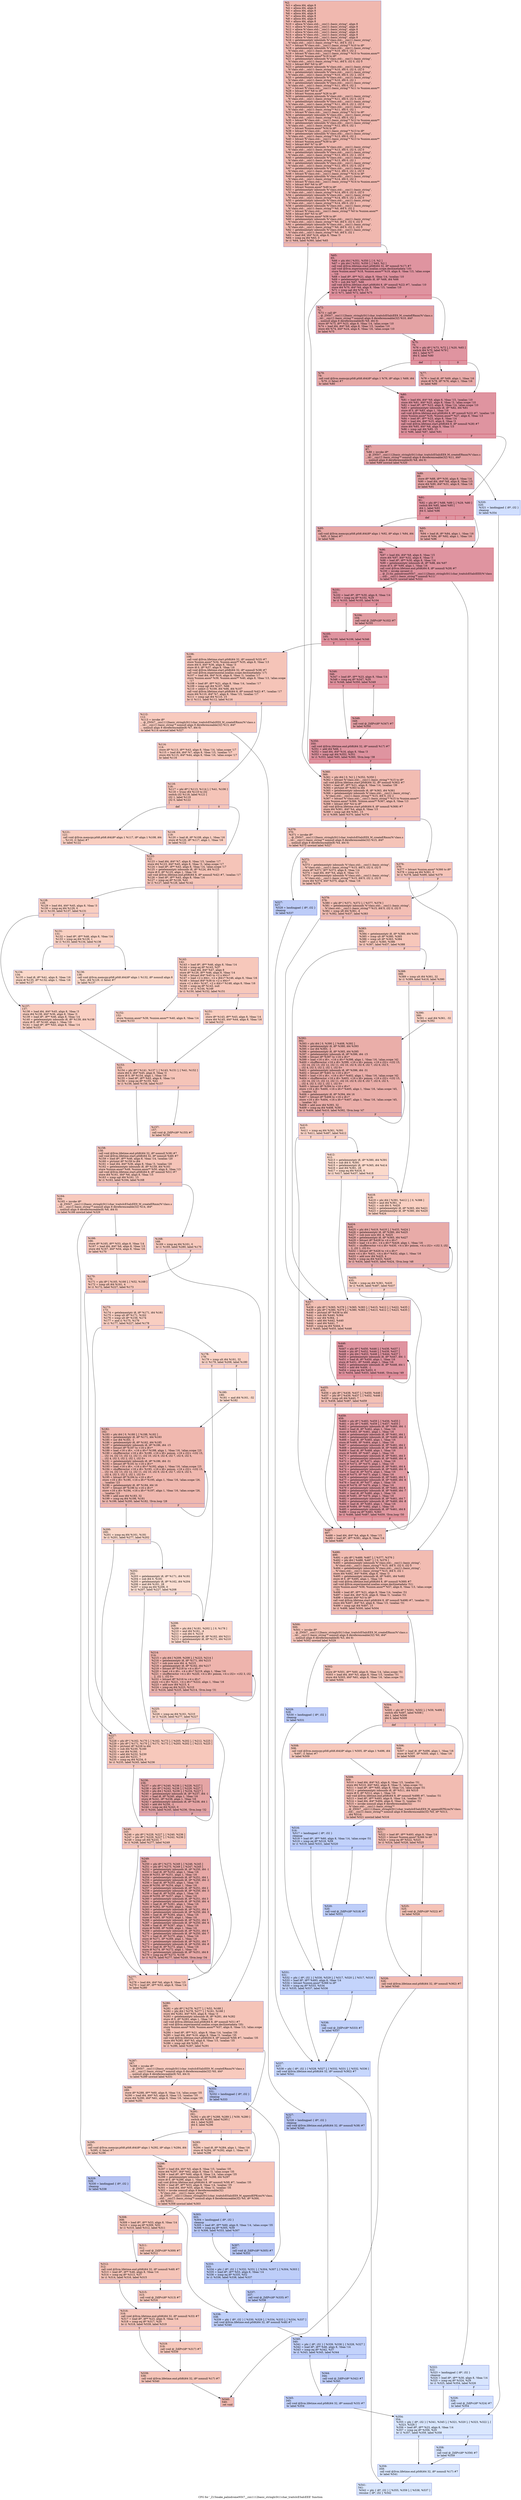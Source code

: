 digraph "CFG for '_Z15make_palindromeNSt7__cxx1112basic_stringIcSt11char_traitsIcESaIcEEE' function" {
	label="CFG for '_Z15make_palindromeNSt7__cxx1112basic_stringIcSt11char_traitsIcESaIcEEE' function";

	Node0x55ac9b93cc80 [shape=record,color="#3d50c3ff", style=filled, fillcolor="#dc5d4a70",label="{%2:\l  %3 = alloca i64, align 8\l  %4 = alloca i64, align 8\l  %5 = alloca i64, align 8\l  %6 = alloca i64, align 8\l  %7 = alloca i64, align 8\l  %8 = alloca i64, align 8\l  %9 = alloca i64, align 8\l  %10 = alloca %\"class.std::__cxx11::basic_string\", align 8\l  %11 = alloca %\"class.std::__cxx11::basic_string\", align 8\l  %12 = alloca %\"class.std::__cxx11::basic_string\", align 8\l  %13 = alloca %\"class.std::__cxx11::basic_string\", align 8\l  %14 = alloca %\"class.std::__cxx11::basic_string\", align 8\l  %15 = alloca %\"class.std::__cxx11::basic_string\", align 8\l  %16 = getelementptr inbounds %\"class.std::__cxx11::basic_string\",\l... %\"class.std::__cxx11::basic_string\"* %1, i64 0, i32 1\l  %17 = bitcast %\"class.std::__cxx11::basic_string\"* %10 to i8*\l  %18 = getelementptr inbounds %\"class.std::__cxx11::basic_string\",\l... %\"class.std::__cxx11::basic_string\"* %10, i64 0, i32 2\l  %19 = bitcast %\"class.std::__cxx11::basic_string\"* %10 to %union.anon**\l  %20 = bitcast %union.anon* %18 to i8*\l  %21 = getelementptr inbounds %\"class.std::__cxx11::basic_string\",\l... %\"class.std::__cxx11::basic_string\"* %1, i64 0, i32 0, i32 0\l  %22 = bitcast i64* %9 to i8*\l  %23 = getelementptr inbounds %\"class.std::__cxx11::basic_string\",\l... %\"class.std::__cxx11::basic_string\"* %10, i64 0, i32 0, i32 0\l  %24 = getelementptr inbounds %\"class.std::__cxx11::basic_string\",\l... %\"class.std::__cxx11::basic_string\"* %10, i64 0, i32 2, i32 0\l  %25 = getelementptr inbounds %\"class.std::__cxx11::basic_string\",\l... %\"class.std::__cxx11::basic_string\"* %10, i64 0, i32 1\l  %26 = getelementptr inbounds %\"class.std::__cxx11::basic_string\",\l... %\"class.std::__cxx11::basic_string\"* %11, i64 0, i32 2\l  %27 = bitcast %\"class.std::__cxx11::basic_string\"* %11 to %union.anon**\l  %28 = bitcast i64* %8 to i8*\l  %29 = bitcast %union.anon* %26 to i8*\l  %30 = getelementptr inbounds %\"class.std::__cxx11::basic_string\",\l... %\"class.std::__cxx11::basic_string\"* %11, i64 0, i32 0, i32 0\l  %31 = getelementptr inbounds %\"class.std::__cxx11::basic_string\",\l... %\"class.std::__cxx11::basic_string\"* %11, i64 0, i32 2, i32 0\l  %32 = getelementptr inbounds %\"class.std::__cxx11::basic_string\",\l... %\"class.std::__cxx11::basic_string\"* %11, i64 0, i32 1\l  %33 = bitcast %\"class.std::__cxx11::basic_string\"* %12 to i8*\l  %34 = getelementptr inbounds %\"class.std::__cxx11::basic_string\",\l... %\"class.std::__cxx11::basic_string\"* %12, i64 0, i32 2\l  %35 = bitcast %\"class.std::__cxx11::basic_string\"* %12 to %union.anon**\l  %36 = getelementptr inbounds %\"class.std::__cxx11::basic_string\",\l... %\"class.std::__cxx11::basic_string\"* %12, i64 0, i32 1\l  %37 = bitcast %union.anon* %34 to i8*\l  %38 = bitcast %\"class.std::__cxx11::basic_string\"* %13 to i8*\l  %39 = getelementptr inbounds %\"class.std::__cxx11::basic_string\",\l... %\"class.std::__cxx11::basic_string\"* %13, i64 0, i32 2\l  %40 = bitcast %\"class.std::__cxx11::basic_string\"* %13 to %union.anon**\l  %41 = bitcast %union.anon* %39 to i8*\l  %42 = bitcast i64* %7 to i8*\l  %43 = getelementptr inbounds %\"class.std::__cxx11::basic_string\",\l... %\"class.std::__cxx11::basic_string\"* %13, i64 0, i32 0, i32 0\l  %44 = getelementptr inbounds %\"class.std::__cxx11::basic_string\",\l... %\"class.std::__cxx11::basic_string\"* %13, i64 0, i32 2, i32 0\l  %45 = getelementptr inbounds %\"class.std::__cxx11::basic_string\",\l... %\"class.std::__cxx11::basic_string\"* %13, i64 0, i32 1\l  %46 = getelementptr inbounds %\"class.std::__cxx11::basic_string\",\l... %\"class.std::__cxx11::basic_string\"* %12, i64 0, i32 0, i32 0\l  %47 = getelementptr inbounds %\"class.std::__cxx11::basic_string\",\l... %\"class.std::__cxx11::basic_string\"* %12, i64 0, i32 2, i32 0\l  %48 = bitcast %\"class.std::__cxx11::basic_string\"* %14 to i8*\l  %49 = getelementptr inbounds %\"class.std::__cxx11::basic_string\",\l... %\"class.std::__cxx11::basic_string\"* %14, i64 0, i32 2\l  %50 = bitcast %\"class.std::__cxx11::basic_string\"* %14 to %union.anon**\l  %51 = bitcast i64* %6 to i8*\l  %52 = bitcast %union.anon* %49 to i8*\l  %53 = getelementptr inbounds %\"class.std::__cxx11::basic_string\",\l... %\"class.std::__cxx11::basic_string\"* %14, i64 0, i32 0, i32 0\l  %54 = getelementptr inbounds %\"class.std::__cxx11::basic_string\",\l... %\"class.std::__cxx11::basic_string\"* %14, i64 0, i32 2, i32 0\l  %55 = getelementptr inbounds %\"class.std::__cxx11::basic_string\",\l... %\"class.std::__cxx11::basic_string\"* %14, i64 0, i32 1\l  %56 = getelementptr inbounds %\"class.std::__cxx11::basic_string\",\l... %\"class.std::__cxx11::basic_string\"* %0, i64 0, i32 2\l  %57 = bitcast %\"class.std::__cxx11::basic_string\"* %0 to %union.anon**\l  %58 = bitcast i64* %5 to i8*\l  %59 = bitcast %union.anon* %56 to i8*\l  %60 = getelementptr inbounds %\"class.std::__cxx11::basic_string\",\l... %\"class.std::__cxx11::basic_string\"* %0, i64 0, i32 0, i32 0\l  %61 = getelementptr inbounds %\"class.std::__cxx11::basic_string\",\l... %\"class.std::__cxx11::basic_string\"* %0, i64 0, i32 2, i32 0\l  %62 = getelementptr inbounds %\"class.std::__cxx11::basic_string\",\l... %\"class.std::__cxx11::basic_string\"* %0, i64 0, i32 1\l  %63 = load i64, i64* %16, align 8, !tbaa !3\l  %64 = icmp eq i64 %63, 0\l  br i1 %64, label %360, label %65\l|{<s0>T|<s1>F}}"];
	Node0x55ac9b93cc80:s0 -> Node0x55ac9b93cf60;
	Node0x55ac9b93cc80:s1 -> Node0x55ac9b9416d0;
	Node0x55ac9b9416d0 [shape=record,color="#b70d28ff", style=filled, fillcolor="#b70d2870",label="{%65:\l65:                                               \l  %66 = phi i64 [ %351, %350 ], [ 0, %2 ]\l  %67 = phi i64 [ %352, %350 ], [ %63, %2 ]\l  call void @llvm.lifetime.start.p0i8(i64 32, i8* nonnull %17) #7\l  call void @llvm.experimental.noalias.scope.decl(metadata !10)\l  store %union.anon* %18, %union.anon** %19, align 8, !tbaa !13, !alias.scope\l... !10\l  %68 = load i8*, i8** %21, align 8, !tbaa !14, !noalias !10\l  %69 = getelementptr inbounds i8, i8* %68, i64 %66\l  %70 = sub i64 %67, %66\l  call void @llvm.lifetime.start.p0i8(i64 8, i8* nonnull %22) #7, !noalias !10\l  store i64 %70, i64* %9, align 8, !tbaa !15, !noalias !10\l  %71 = icmp ugt i64 %70, 15\l  br i1 %71, label %72, label %75\l|{<s0>T|<s1>F}}"];
	Node0x55ac9b9416d0:s0 -> Node0x55ac9b931da0;
	Node0x55ac9b9416d0:s1 -> Node0x55ac9b931e30;
	Node0x55ac9b931da0 [shape=record,color="#3d50c3ff", style=filled, fillcolor="#c32e3170",label="{%72:\l72:                                               \l  %73 = call i8*\l... @_ZNSt7__cxx1112basic_stringIcSt11char_traitsIcESaIcEE9_M_createERmm(%\"class.s\l...td::__cxx11::basic_string\"* nonnull align 8 dereferenceable(32) %10, i64*\l... nonnull align 8 dereferenceable(8) %9, i64 0)\l  store i8* %73, i8** %23, align 8, !tbaa !14, !alias.scope !10\l  %74 = load i64, i64* %9, align 8, !tbaa !15, !noalias !10\l  store i64 %74, i64* %24, align 8, !tbaa !16, !alias.scope !10\l  br label %75\l}"];
	Node0x55ac9b931da0 -> Node0x55ac9b931e30;
	Node0x55ac9b931e30 [shape=record,color="#b70d28ff", style=filled, fillcolor="#b70d2870",label="{%75:\l75:                                               \l  %76 = phi i8* [ %73, %72 ], [ %20, %65 ]\l  switch i64 %70, label %79 [\l    i64 1, label %77\l    i64 0, label %80\l  ]\l|{<s0>def|<s1>1|<s2>0}}"];
	Node0x55ac9b931e30:s0 -> Node0x55ac9b9323d0;
	Node0x55ac9b931e30:s1 -> Node0x55ac9b932420;
	Node0x55ac9b931e30:s2 -> Node0x55ac9b9324b0;
	Node0x55ac9b932420 [shape=record,color="#3d50c3ff", style=filled, fillcolor="#ca3b3770",label="{%77:\l77:                                               \l  %78 = load i8, i8* %69, align 1, !tbaa !16\l  store i8 %78, i8* %76, align 1, !tbaa !16\l  br label %80\l}"];
	Node0x55ac9b932420 -> Node0x55ac9b9324b0;
	Node0x55ac9b9323d0 [shape=record,color="#3d50c3ff", style=filled, fillcolor="#ca3b3770",label="{%79:\l79:                                               \l  call void @llvm.memcpy.p0i8.p0i8.i64(i8* align 1 %76, i8* align 1 %69, i64\l... %70, i1 false) #7\l  br label %80\l}"];
	Node0x55ac9b9323d0 -> Node0x55ac9b9324b0;
	Node0x55ac9b9324b0 [shape=record,color="#b70d28ff", style=filled, fillcolor="#b70d2870",label="{%80:\l80:                                               \l  %81 = load i64, i64* %9, align 8, !tbaa !15, !noalias !10\l  store i64 %81, i64* %25, align 8, !tbaa !3, !alias.scope !10\l  %82 = load i8*, i8** %23, align 8, !tbaa !14, !alias.scope !10\l  %83 = getelementptr inbounds i8, i8* %82, i64 %81\l  store i8 0, i8* %83, align 1, !tbaa !16\l  call void @llvm.lifetime.end.p0i8(i64 8, i8* nonnull %22) #7, !noalias !10\l  store %union.anon* %26, %union.anon** %27, align 8, !tbaa !13\l  %84 = load i8*, i8** %23, align 8, !tbaa !14\l  %85 = load i64, i64* %25, align 8, !tbaa !3\l  call void @llvm.lifetime.start.p0i8(i64 8, i8* nonnull %28) #7\l  store i64 %85, i64* %8, align 8, !tbaa !15\l  %86 = icmp ugt i64 %85, 15\l  br i1 %86, label %87, label %91\l|{<s0>T|<s1>F}}"];
	Node0x55ac9b9324b0:s0 -> Node0x55ac9b945410;
	Node0x55ac9b9324b0:s1 -> Node0x55ac9b9454a0;
	Node0x55ac9b945410 [shape=record,color="#3d50c3ff", style=filled, fillcolor="#c32e3170",label="{%87:\l87:                                               \l  %88 = invoke i8*\l... @_ZNSt7__cxx1112basic_stringIcSt11char_traitsIcESaIcEE9_M_createERmm(%\"class.s\l...td::__cxx11::basic_string\"* nonnull align 8 dereferenceable(32) %11, i64*\l... nonnull align 8 dereferenceable(8) %8, i64 0)\l          to label %89 unwind label %320\l}"];
	Node0x55ac9b945410 -> Node0x55ac9b945630;
	Node0x55ac9b945410 -> Node0x55ac9b945680;
	Node0x55ac9b945630 [shape=record,color="#3d50c3ff", style=filled, fillcolor="#c32e3170",label="{%89:\l89:                                               \l  store i8* %88, i8** %30, align 8, !tbaa !14\l  %90 = load i64, i64* %8, align 8, !tbaa !15\l  store i64 %90, i64* %31, align 8, !tbaa !16\l  br label %91\l}"];
	Node0x55ac9b945630 -> Node0x55ac9b9454a0;
	Node0x55ac9b9454a0 [shape=record,color="#b70d28ff", style=filled, fillcolor="#b70d2870",label="{%91:\l91:                                               \l  %92 = phi i8* [ %88, %89 ], [ %29, %80 ]\l  switch i64 %85, label %95 [\l    i64 1, label %93\l    i64 0, label %96\l  ]\l|{<s0>def|<s1>1|<s2>0}}"];
	Node0x55ac9b9454a0:s0 -> Node0x55ac9b945ae0;
	Node0x55ac9b9454a0:s1 -> Node0x55ac9b945b30;
	Node0x55ac9b9454a0:s2 -> Node0x55ac9b945b80;
	Node0x55ac9b945b30 [shape=record,color="#3d50c3ff", style=filled, fillcolor="#ca3b3770",label="{%93:\l93:                                               \l  %94 = load i8, i8* %84, align 1, !tbaa !16\l  store i8 %94, i8* %92, align 1, !tbaa !16\l  br label %96\l}"];
	Node0x55ac9b945b30 -> Node0x55ac9b945b80;
	Node0x55ac9b945ae0 [shape=record,color="#3d50c3ff", style=filled, fillcolor="#ca3b3770",label="{%95:\l95:                                               \l  call void @llvm.memcpy.p0i8.p0i8.i64(i8* align 1 %92, i8* align 1 %84, i64\l... %85, i1 false) #7\l  br label %96\l}"];
	Node0x55ac9b945ae0 -> Node0x55ac9b945b80;
	Node0x55ac9b945b80 [shape=record,color="#b70d28ff", style=filled, fillcolor="#b70d2870",label="{%96:\l96:                                               \l  %97 = load i64, i64* %8, align 8, !tbaa !15\l  store i64 %97, i64* %32, align 8, !tbaa !3\l  %98 = load i8*, i8** %30, align 8, !tbaa !14\l  %99 = getelementptr inbounds i8, i8* %98, i64 %97\l  store i8 0, i8* %99, align 1, !tbaa !16\l  call void @llvm.lifetime.end.p0i8(i64 8, i8* nonnull %28) #7\l  %100 = invoke zeroext i1\l... @_Z13is_palindromeNSt7__cxx1112basic_stringIcSt11char_traitsIcESaIcEEE(%\"class\l....std::__cxx11::basic_string\"* nonnull %11)\l          to label %101 unwind label %322\l}"];
	Node0x55ac9b945b80 -> Node0x55ac9b9468b0;
	Node0x55ac9b945b80 -> Node0x55ac9b946900;
	Node0x55ac9b9468b0 [shape=record,color="#b70d28ff", style=filled, fillcolor="#b70d2870",label="{%101:\l101:                                              \l  %102 = load i8*, i8** %30, align 8, !tbaa !14\l  %103 = icmp eq i8* %102, %29\l  br i1 %103, label %105, label %104\l|{<s0>T|<s1>F}}"];
	Node0x55ac9b9468b0:s0 -> Node0x55ac9b946860;
	Node0x55ac9b9468b0:s1 -> Node0x55ac9b946b80;
	Node0x55ac9b946b80 [shape=record,color="#b70d28ff", style=filled, fillcolor="#be242e70",label="{%104:\l104:                                              \l  call void @_ZdlPv(i8* %102) #7\l  br label %105\l}"];
	Node0x55ac9b946b80 -> Node0x55ac9b946860;
	Node0x55ac9b946860 [shape=record,color="#b70d28ff", style=filled, fillcolor="#b70d2870",label="{%105:\l105:                                              \l  br i1 %100, label %106, label %346\l|{<s0>T|<s1>F}}"];
	Node0x55ac9b946860:s0 -> Node0x55ac9b946de0;
	Node0x55ac9b946860:s1 -> Node0x55ac9b946e30;
	Node0x55ac9b946de0 [shape=record,color="#3d50c3ff", style=filled, fillcolor="#e97a5f70",label="{%106:\l106:                                              \l  call void @llvm.lifetime.start.p0i8(i64 32, i8* nonnull %33) #7\l  store %union.anon* %34, %union.anon** %35, align 8, !tbaa !13\l  store i64 0, i64* %36, align 8, !tbaa !3\l  store i8 0, i8* %37, align 8, !tbaa !16\l  call void @llvm.lifetime.start.p0i8(i64 32, i8* nonnull %38) #7\l  call void @llvm.experimental.noalias.scope.decl(metadata !17)\l  %107 = load i64, i64* %16, align 8, !tbaa !3, !noalias !17\l  store %union.anon* %39, %union.anon** %40, align 8, !tbaa !13, !alias.scope\l... !17\l  %108 = load i8*, i8** %21, align 8, !tbaa !14, !noalias !17\l  %109 = icmp ugt i64 %107, %66\l  %110 = select i1 %109, i64 %66, i64 %107\l  call void @llvm.lifetime.start.p0i8(i64 8, i8* nonnull %42) #7, !noalias !17\l  store i64 %110, i64* %7, align 8, !tbaa !15, !noalias !17\l  %111 = icmp ugt i64 %110, 15\l  br i1 %111, label %112, label %116\l|{<s0>T|<s1>F}}"];
	Node0x55ac9b946de0:s0 -> Node0x55ac9b948170;
	Node0x55ac9b946de0:s1 -> Node0x55ac9b948200;
	Node0x55ac9b948170 [shape=record,color="#3d50c3ff", style=filled, fillcolor="#ef886b70",label="{%112:\l112:                                              \l  %113 = invoke i8*\l... @_ZNSt7__cxx1112basic_stringIcSt11char_traitsIcESaIcEE9_M_createERmm(%\"class.s\l...td::__cxx11::basic_string\"* nonnull align 8 dereferenceable(32) %13, i64*\l... nonnull align 8 dereferenceable(8) %7, i64 0)\l          to label %114 unwind label %327\l}"];
	Node0x55ac9b948170 -> Node0x55ac9b948390;
	Node0x55ac9b948170 -> Node0x55ac9b9483e0;
	Node0x55ac9b948390 [shape=record,color="#3d50c3ff", style=filled, fillcolor="#ef886b70",label="{%114:\l114:                                              \l  store i8* %113, i8** %43, align 8, !tbaa !14, !alias.scope !17\l  %115 = load i64, i64* %7, align 8, !tbaa !15, !noalias !17\l  store i64 %115, i64* %44, align 8, !tbaa !16, !alias.scope !17\l  br label %116\l}"];
	Node0x55ac9b948390 -> Node0x55ac9b948200;
	Node0x55ac9b948200 [shape=record,color="#3d50c3ff", style=filled, fillcolor="#e97a5f70",label="{%116:\l116:                                              \l  %117 = phi i8* [ %113, %114 ], [ %41, %106 ]\l  %118 = trunc i64 %110 to i32\l  switch i32 %118, label %121 [\l    i32 1, label %119\l    i32 0, label %122\l  ]\l|{<s0>def|<s1>1|<s2>0}}"];
	Node0x55ac9b948200:s0 -> Node0x55ac9b948930;
	Node0x55ac9b948200:s1 -> Node0x55ac9b948980;
	Node0x55ac9b948200:s2 -> Node0x55ac9b948a10;
	Node0x55ac9b948980 [shape=record,color="#3d50c3ff", style=filled, fillcolor="#f2907270",label="{%119:\l119:                                              \l  %120 = load i8, i8* %108, align 1, !tbaa !16\l  store i8 %120, i8* %117, align 1, !tbaa !16\l  br label %122\l}"];
	Node0x55ac9b948980 -> Node0x55ac9b948a10;
	Node0x55ac9b948930 [shape=record,color="#3d50c3ff", style=filled, fillcolor="#f2907270",label="{%121:\l121:                                              \l  call void @llvm.memcpy.p0i8.p0i8.i64(i8* align 1 %117, i8* align 1 %108, i64\l... %110, i1 false) #7\l  br label %122\l}"];
	Node0x55ac9b948930 -> Node0x55ac9b948a10;
	Node0x55ac9b948a10 [shape=record,color="#3d50c3ff", style=filled, fillcolor="#e97a5f70",label="{%122:\l122:                                              \l  %123 = load i64, i64* %7, align 8, !tbaa !15, !noalias !17\l  store i64 %123, i64* %45, align 8, !tbaa !3, !alias.scope !17\l  %124 = load i8*, i8** %43, align 8, !tbaa !14, !alias.scope !17\l  %125 = getelementptr inbounds i8, i8* %124, i64 %123\l  store i8 0, i8* %125, align 1, !tbaa !16\l  call void @llvm.lifetime.end.p0i8(i64 8, i8* nonnull %42) #7, !noalias !17\l  %126 = load i8*, i8** %43, align 8, !tbaa !14\l  %127 = icmp eq i8* %126, %41\l  br i1 %127, label %128, label %142\l|{<s0>T|<s1>F}}"];
	Node0x55ac9b948a10:s0 -> Node0x55ac9b9493e0;
	Node0x55ac9b948a10:s1 -> Node0x55ac9b949470;
	Node0x55ac9b9493e0 [shape=record,color="#3d50c3ff", style=filled, fillcolor="#f2907270",label="{%128:\l128:                                              \l  %129 = load i64, i64* %45, align 8, !tbaa !3\l  %130 = icmp eq i64 %129, 0\l  br i1 %130, label %137, label %131\l|{<s0>T|<s1>F}}"];
	Node0x55ac9b9493e0:s0 -> Node0x55ac9b949ec0;
	Node0x55ac9b9493e0:s1 -> Node0x55ac9b949f10;
	Node0x55ac9b949f10 [shape=record,color="#3d50c3ff", style=filled, fillcolor="#f4987a70",label="{%131:\l131:                                              \l  %132 = load i8*, i8** %46, align 8, !tbaa !14\l  %133 = icmp eq i64 %129, 1\l  br i1 %133, label %134, label %136\l|{<s0>T|<s1>F}}"];
	Node0x55ac9b949f10:s0 -> Node0x55ac9b94a150;
	Node0x55ac9b949f10:s1 -> Node0x55ac9b94a1a0;
	Node0x55ac9b94a150 [shape=record,color="#3d50c3ff", style=filled, fillcolor="#f7a88970",label="{%134:\l134:                                              \l  %135 = load i8, i8* %41, align 8, !tbaa !16\l  store i8 %135, i8* %132, align 1, !tbaa !16\l  br label %137\l}"];
	Node0x55ac9b94a150 -> Node0x55ac9b949ec0;
	Node0x55ac9b94a1a0 [shape=record,color="#3d50c3ff", style=filled, fillcolor="#f7a88970",label="{%136:\l136:                                              \l  call void @llvm.memcpy.p0i8.p0i8.i64(i8* align 1 %132, i8* nonnull align 8\l... %41, i64 %129, i1 false) #7\l  br label %137\l}"];
	Node0x55ac9b94a1a0 -> Node0x55ac9b949ec0;
	Node0x55ac9b949ec0 [shape=record,color="#3d50c3ff", style=filled, fillcolor="#f2907270",label="{%137:\l137:                                              \l  %138 = load i64, i64* %45, align 8, !tbaa !3\l  store i64 %138, i64* %36, align 8, !tbaa !3\l  %139 = load i8*, i8** %46, align 8, !tbaa !14\l  %140 = getelementptr inbounds i8, i8* %139, i64 %138\l  store i8 0, i8* %140, align 1, !tbaa !16\l  %141 = load i8*, i8** %43, align 8, !tbaa !14\l  br label %153\l}"];
	Node0x55ac9b949ec0 -> Node0x55ac9b943930;
	Node0x55ac9b949470 [shape=record,color="#3d50c3ff", style=filled, fillcolor="#ed836670",label="{%142:\l142:                                              \l  %143 = load i8*, i8** %46, align 8, !tbaa !14\l  %144 = icmp eq i8* %143, %37\l  %145 = load i64, i64* %47, align 8\l  store i8* %126, i8** %46, align 8, !tbaa !14\l  %146 = bitcast i64* %45 to \<2 x i64\>*\l  %147 = load \<2 x i64\>, \<2 x i64\>* %146, align 8, !tbaa !16\l  %148 = bitcast i64* %36 to \<2 x i64\>*\l  store \<2 x i64\> %147, \<2 x i64\>* %148, align 8, !tbaa !16\l  %149 = icmp eq i8* %143, null\l  %150 = or i1 %144, %149\l  br i1 %150, label %152, label %151\l|{<s0>T|<s1>F}}"];
	Node0x55ac9b949470:s0 -> Node0x55ac9b943ef0;
	Node0x55ac9b949470:s1 -> Node0x55ac9b943f40;
	Node0x55ac9b943f40 [shape=record,color="#3d50c3ff", style=filled, fillcolor="#f3947570",label="{%151:\l151:                                              \l  store i8* %143, i8** %43, align 8, !tbaa !14\l  store i64 %145, i64* %44, align 8, !tbaa !16\l  br label %153\l}"];
	Node0x55ac9b943f40 -> Node0x55ac9b943930;
	Node0x55ac9b943ef0 [shape=record,color="#3d50c3ff", style=filled, fillcolor="#f3947570",label="{%152:\l152:                                              \l  store %union.anon* %39, %union.anon** %40, align 8, !tbaa !14\l  br label %153\l}"];
	Node0x55ac9b943ef0 -> Node0x55ac9b943930;
	Node0x55ac9b943930 [shape=record,color="#3d50c3ff", style=filled, fillcolor="#e97a5f70",label="{%153:\l153:                                              \l  %154 = phi i8* [ %141, %137 ], [ %143, %151 ], [ %41, %152 ]\l  store i64 0, i64* %45, align 8, !tbaa !3\l  store i8 0, i8* %154, align 1, !tbaa !16\l  %155 = load i8*, i8** %43, align 8, !tbaa !14\l  %156 = icmp eq i8* %155, %41\l  br i1 %156, label %158, label %157\l|{<s0>T|<s1>F}}"];
	Node0x55ac9b943930:s0 -> Node0x55ac9b9445c0;
	Node0x55ac9b943930:s1 -> Node0x55ac9b944610;
	Node0x55ac9b944610 [shape=record,color="#3d50c3ff", style=filled, fillcolor="#ed836670",label="{%157:\l157:                                              \l  call void @_ZdlPv(i8* %155) #7\l  br label %158\l}"];
	Node0x55ac9b944610 -> Node0x55ac9b9445c0;
	Node0x55ac9b9445c0 [shape=record,color="#3d50c3ff", style=filled, fillcolor="#e97a5f70",label="{%158:\l158:                                              \l  call void @llvm.lifetime.end.p0i8(i64 32, i8* nonnull %38) #7\l  call void @llvm.lifetime.start.p0i8(i64 32, i8* nonnull %48) #7\l  %159 = load i8*, i8** %46, align 8, !tbaa !14, !noalias !20\l  %160 = ptrtoint i8* %159 to i64\l  %161 = load i64, i64* %36, align 8, !tbaa !3, !noalias !20\l  %162 = getelementptr inbounds i8, i8* %159, i64 %161\l  store %union.anon* %49, %union.anon** %50, align 8, !tbaa !13\l  call void @llvm.lifetime.start.p0i8(i64 8, i8* nonnull %51) #7\l  store i64 %161, i64* %6, align 8, !tbaa !15\l  %163 = icmp ugt i64 %161, 15\l  br i1 %163, label %164, label %168\l|{<s0>T|<s1>F}}"];
	Node0x55ac9b9445c0:s0 -> Node0x55ac9b94db00;
	Node0x55ac9b9445c0:s1 -> Node0x55ac9b94db90;
	Node0x55ac9b94db00 [shape=record,color="#3d50c3ff", style=filled, fillcolor="#ef886b70",label="{%164:\l164:                                              \l  %165 = invoke i8*\l... @_ZNSt7__cxx1112basic_stringIcSt11char_traitsIcESaIcEE9_M_createERmm(%\"class.s\l...td::__cxx11::basic_string\"* nonnull align 8 dereferenceable(32) %14, i64*\l... nonnull align 8 dereferenceable(8) %6, i64 0)\l          to label %166 unwind label %329\l}"];
	Node0x55ac9b94db00 -> Node0x55ac9b94dd20;
	Node0x55ac9b94db00 -> Node0x55ac9b94dd70;
	Node0x55ac9b94dd20 [shape=record,color="#3d50c3ff", style=filled, fillcolor="#ef886b70",label="{%166:\l166:                                              \l  store i8* %165, i8** %53, align 8, !tbaa !14\l  %167 = load i64, i64* %6, align 8, !tbaa !15\l  store i64 %167, i64* %54, align 8, !tbaa !16\l  br label %170\l}"];
	Node0x55ac9b94dd20 -> Node0x55ac9b94dcd0;
	Node0x55ac9b94db90 [shape=record,color="#3d50c3ff", style=filled, fillcolor="#ef886b70",label="{%168:\l168:                                              \l  %169 = icmp eq i64 %161, 0\l  br i1 %169, label %280, label %170\l|{<s0>T|<s1>F}}"];
	Node0x55ac9b94db90:s0 -> Node0x55ac9b9366a0;
	Node0x55ac9b94db90:s1 -> Node0x55ac9b94dcd0;
	Node0x55ac9b94dcd0 [shape=record,color="#3d50c3ff", style=filled, fillcolor="#ec7f6370",label="{%170:\l170:                                              \l  %171 = phi i8* [ %165, %166 ], [ %52, %168 ]\l  %172 = icmp ult i64 %161, 4\l  br i1 %172, label %227, label %173\l|{<s0>T|<s1>F}}"];
	Node0x55ac9b94dcd0:s0 -> Node0x55ac9b9368e0;
	Node0x55ac9b94dcd0:s1 -> Node0x55ac9b936930;
	Node0x55ac9b936930 [shape=record,color="#3d50c3ff", style=filled, fillcolor="#f2907270",label="{%173:\l173:                                              \l  %174 = getelementptr i8, i8* %171, i64 %161\l  %175 = icmp ult i8* %171, %162\l  %176 = icmp ult i8* %159, %174\l  %177 = and i1 %175, %176\l  br i1 %177, label %227, label %178\l|{<s0>T|<s1>F}}"];
	Node0x55ac9b936930:s0 -> Node0x55ac9b9368e0;
	Node0x55ac9b936930:s1 -> Node0x55ac9b94ee30;
	Node0x55ac9b94ee30 [shape=record,color="#3d50c3ff", style=filled, fillcolor="#f59c7d70",label="{%178:\l178:                                              \l  %179 = icmp ult i64 %161, 32\l  br i1 %179, label %208, label %180\l|{<s0>T|<s1>F}}"];
	Node0x55ac9b94ee30:s0 -> Node0x55ac9b94efc0;
	Node0x55ac9b94ee30:s1 -> Node0x55ac9b94f010;
	Node0x55ac9b94f010 [shape=record,color="#3d50c3ff", style=filled, fillcolor="#f7a88970",label="{%180:\l180:                                              \l  %181 = and i64 %161, -32\l  br label %182\l}"];
	Node0x55ac9b94f010 -> Node0x55ac9b94f1e0;
	Node0x55ac9b94f1e0 [shape=record,color="#3d50c3ff", style=filled, fillcolor="#dc5d4a70",label="{%182:\l182:                                              \l  %183 = phi i64 [ 0, %180 ], [ %198, %182 ]\l  %184 = getelementptr i8, i8* %171, i64 %183\l  %185 = xor i64 %183, -1\l  %186 = getelementptr i8, i8* %162, i64 %185\l  %187 = getelementptr inbounds i8, i8* %186, i64 -15\l  %188 = bitcast i8* %187 to \<16 x i8\>*\l  %189 = load \<16 x i8\>, \<16 x i8\>* %188, align 1, !tbaa !16, !alias.scope !23\l  %190 = shufflevector \<16 x i8\> %189, \<16 x i8\> poison, \<16 x i32\> \<i32 15,\l... i32 14, i32 13, i32 12, i32 11, i32 10, i32 9, i32 8, i32 7, i32 6, i32 5,\l... i32 4, i32 3, i32 2, i32 1, i32 0\>\l  %191 = getelementptr inbounds i8, i8* %186, i64 -31\l  %192 = bitcast i8* %191 to \<16 x i8\>*\l  %193 = load \<16 x i8\>, \<16 x i8\>* %192, align 1, !tbaa !16, !alias.scope !23\l  %194 = shufflevector \<16 x i8\> %193, \<16 x i8\> poison, \<16 x i32\> \<i32 15,\l... i32 14, i32 13, i32 12, i32 11, i32 10, i32 9, i32 8, i32 7, i32 6, i32 5,\l... i32 4, i32 3, i32 2, i32 1, i32 0\>\l  %195 = bitcast i8* %184 to \<16 x i8\>*\l  store \<16 x i8\> %190, \<16 x i8\>* %195, align 1, !tbaa !16, !alias.scope !26,\l... !noalias !23\l  %196 = getelementptr i8, i8* %184, i64 16\l  %197 = bitcast i8* %196 to \<16 x i8\>*\l  store \<16 x i8\> %194, \<16 x i8\>* %197, align 1, !tbaa !16, !alias.scope !26,\l... !noalias !23\l  %198 = add nuw i64 %183, 32\l  %199 = icmp eq i64 %198, %181\l  br i1 %199, label %200, label %182, !llvm.loop !28\l|{<s0>T|<s1>F}}"];
	Node0x55ac9b94f1e0:s0 -> Node0x55ac9b950d00;
	Node0x55ac9b94f1e0:s1 -> Node0x55ac9b94f1e0;
	Node0x55ac9b950d00 [shape=record,color="#3d50c3ff", style=filled, fillcolor="#f7a88970",label="{%200:\l200:                                              \l  %201 = icmp eq i64 %161, %181\l  br i1 %201, label %277, label %202\l|{<s0>T|<s1>F}}"];
	Node0x55ac9b950d00:s0 -> Node0x55ac9b950fb0;
	Node0x55ac9b950d00:s1 -> Node0x55ac9b951000;
	Node0x55ac9b951000 [shape=record,color="#3d50c3ff", style=filled, fillcolor="#f7b59970",label="{%202:\l202:                                              \l  %203 = getelementptr i8, i8* %171, i64 %181\l  %204 = sub i64 0, %181\l  %205 = getelementptr i8, i8* %162, i64 %204\l  %206 = and i64 %161, 28\l  %207 = icmp eq i64 %206, 0\l  br i1 %207, label %227, label %208\l|{<s0>T|<s1>F}}"];
	Node0x55ac9b951000:s0 -> Node0x55ac9b9368e0;
	Node0x55ac9b951000:s1 -> Node0x55ac9b94efc0;
	Node0x55ac9b94efc0 [shape=record,color="#3d50c3ff", style=filled, fillcolor="#f6a38570",label="{%208:\l208:                                              \l  %209 = phi i64 [ %181, %202 ], [ 0, %178 ]\l  %210 = and i64 %161, -4\l  %211 = sub i64 0, %210\l  %212 = getelementptr i8, i8* %162, i64 %211\l  %213 = getelementptr i8, i8* %171, i64 %210\l  br label %214\l}"];
	Node0x55ac9b94efc0 -> Node0x55ac9b9517f0;
	Node0x55ac9b9517f0 [shape=record,color="#3d50c3ff", style=filled, fillcolor="#d8564670",label="{%214:\l214:                                              \l  %215 = phi i64 [ %209, %208 ], [ %223, %214 ]\l  %216 = getelementptr i8, i8* %171, i64 %215\l  %217 = sub nuw nsw i64 -4, %215\l  %218 = getelementptr i8, i8* %162, i64 %217\l  %219 = bitcast i8* %218 to \<4 x i8\>*\l  %220 = load \<4 x i8\>, \<4 x i8\>* %219, align 1, !tbaa !16\l  %221 = shufflevector \<4 x i8\> %220, \<4 x i8\> poison, \<4 x i32\> \<i32 3, i32\l... 2, i32 1, i32 0\>\l  %222 = bitcast i8* %216 to \<4 x i8\>*\l  store \<4 x i8\> %221, \<4 x i8\>* %222, align 1, !tbaa !16\l  %223 = add nuw i64 %215, 4\l  %224 = icmp eq i64 %223, %210\l  br i1 %224, label %225, label %214, !llvm.loop !31\l|{<s0>T|<s1>F}}"];
	Node0x55ac9b9517f0:s0 -> Node0x55ac9b951ee0;
	Node0x55ac9b9517f0:s1 -> Node0x55ac9b9517f0;
	Node0x55ac9b951ee0 [shape=record,color="#3d50c3ff", style=filled, fillcolor="#f6a38570",label="{%225:\l225:                                              \l  %226 = icmp eq i64 %161, %210\l  br i1 %226, label %277, label %227\l|{<s0>T|<s1>F}}"];
	Node0x55ac9b951ee0:s0 -> Node0x55ac9b950fb0;
	Node0x55ac9b951ee0:s1 -> Node0x55ac9b9368e0;
	Node0x55ac9b9368e0 [shape=record,color="#3d50c3ff", style=filled, fillcolor="#ed836670",label="{%227:\l227:                                              \l  %228 = phi i8* [ %162, %170 ], [ %162, %173 ], [ %205, %202 ], [ %212, %225 ]\l  %229 = phi i8* [ %171, %170 ], [ %171, %173 ], [ %203, %202 ], [ %213, %225 ]\l  %230 = ptrtoint i8* %228 to i64\l  %231 = sub i64 %230, %160\l  %232 = xor i64 %160, -1\l  %233 = add i64 %232, %230\l  %234 = and i64 %231, 7\l  %235 = icmp eq i64 %234, 0\l  br i1 %235, label %245, label %236\l|{<s0>T|<s1>F}}"];
	Node0x55ac9b9368e0:s0 -> Node0x55ac9b952740;
	Node0x55ac9b9368e0:s1 -> Node0x55ac9b952790;
	Node0x55ac9b952790 [shape=record,color="#3d50c3ff", style=filled, fillcolor="#c5333470",label="{%236:\l236:                                              \l  %237 = phi i8* [ %240, %236 ], [ %228, %227 ]\l  %238 = phi i8* [ %242, %236 ], [ %229, %227 ]\l  %239 = phi i64 [ %243, %236 ], [ %234, %227 ]\l  %240 = getelementptr inbounds i8, i8* %237, i64 -1\l  %241 = load i8, i8* %240, align 1, !tbaa !16\l  store i8 %241, i8* %238, align 1, !tbaa !16\l  %242 = getelementptr inbounds i8, i8* %238, i64 1\l  %243 = add i64 %239, -1\l  %244 = icmp eq i64 %243, 0\l  br i1 %244, label %245, label %236, !llvm.loop !32\l|{<s0>T|<s1>F}}"];
	Node0x55ac9b952790:s0 -> Node0x55ac9b952740;
	Node0x55ac9b952790:s1 -> Node0x55ac9b952790;
	Node0x55ac9b952740 [shape=record,color="#3d50c3ff", style=filled, fillcolor="#ed836670",label="{%245:\l245:                                              \l  %246 = phi i8* [ %228, %227 ], [ %240, %236 ]\l  %247 = phi i8* [ %229, %227 ], [ %242, %236 ]\l  %248 = icmp ult i64 %233, 7\l  br i1 %248, label %277, label %249\l|{<s0>T|<s1>F}}"];
	Node0x55ac9b952740:s0 -> Node0x55ac9b950fb0;
	Node0x55ac9b952740:s1 -> Node0x55ac9b9531f0;
	Node0x55ac9b9531f0 [shape=record,color="#3d50c3ff", style=filled, fillcolor="#ca3b3770",label="{%249:\l249:                                              \l  %250 = phi i8* [ %273, %249 ], [ %246, %245 ]\l  %251 = phi i8* [ %275, %249 ], [ %247, %245 ]\l  %252 = getelementptr inbounds i8, i8* %250, i64 -1\l  %253 = load i8, i8* %252, align 1, !tbaa !16\l  store i8 %253, i8* %251, align 1, !tbaa !16\l  %254 = getelementptr inbounds i8, i8* %251, i64 1\l  %255 = getelementptr inbounds i8, i8* %250, i64 -2\l  %256 = load i8, i8* %255, align 1, !tbaa !16\l  store i8 %256, i8* %254, align 1, !tbaa !16\l  %257 = getelementptr inbounds i8, i8* %251, i64 2\l  %258 = getelementptr inbounds i8, i8* %250, i64 -3\l  %259 = load i8, i8* %258, align 1, !tbaa !16\l  store i8 %259, i8* %257, align 1, !tbaa !16\l  %260 = getelementptr inbounds i8, i8* %251, i64 3\l  %261 = getelementptr inbounds i8, i8* %250, i64 -4\l  %262 = load i8, i8* %261, align 1, !tbaa !16\l  store i8 %262, i8* %260, align 1, !tbaa !16\l  %263 = getelementptr inbounds i8, i8* %251, i64 4\l  %264 = getelementptr inbounds i8, i8* %250, i64 -5\l  %265 = load i8, i8* %264, align 1, !tbaa !16\l  store i8 %265, i8* %263, align 1, !tbaa !16\l  %266 = getelementptr inbounds i8, i8* %251, i64 5\l  %267 = getelementptr inbounds i8, i8* %250, i64 -6\l  %268 = load i8, i8* %267, align 1, !tbaa !16\l  store i8 %268, i8* %266, align 1, !tbaa !16\l  %269 = getelementptr inbounds i8, i8* %251, i64 6\l  %270 = getelementptr inbounds i8, i8* %250, i64 -7\l  %271 = load i8, i8* %270, align 1, !tbaa !16\l  store i8 %271, i8* %269, align 1, !tbaa !16\l  %272 = getelementptr inbounds i8, i8* %251, i64 7\l  %273 = getelementptr inbounds i8, i8* %250, i64 -8\l  %274 = load i8, i8* %273, align 1, !tbaa !16\l  store i8 %274, i8* %272, align 1, !tbaa !16\l  %275 = getelementptr inbounds i8, i8* %251, i64 8\l  %276 = icmp eq i8* %273, %159\l  br i1 %276, label %277, label %249, !llvm.loop !34\l|{<s0>T|<s1>F}}"];
	Node0x55ac9b9531f0:s0 -> Node0x55ac9b950fb0;
	Node0x55ac9b9531f0:s1 -> Node0x55ac9b9531f0;
	Node0x55ac9b950fb0 [shape=record,color="#3d50c3ff", style=filled, fillcolor="#ec7f6370",label="{%277:\l277:                                              \l  %278 = load i64, i64* %6, align 8, !tbaa !15\l  %279 = load i8*, i8** %53, align 8, !tbaa !14\l  br label %280\l}"];
	Node0x55ac9b950fb0 -> Node0x55ac9b9366a0;
	Node0x55ac9b9366a0 [shape=record,color="#3d50c3ff", style=filled, fillcolor="#e97a5f70",label="{%280:\l280:                                              \l  %281 = phi i8* [ %279, %277 ], [ %52, %168 ]\l  %282 = phi i64 [ %278, %277 ], [ %161, %168 ]\l  store i64 %282, i64* %55, align 8, !tbaa !3\l  %283 = getelementptr inbounds i8, i8* %281, i64 %282\l  store i8 0, i8* %283, align 1, !tbaa !16\l  call void @llvm.lifetime.end.p0i8(i64 8, i8* nonnull %51) #7\l  call void @llvm.experimental.noalias.scope.decl(metadata !35)\l  store %union.anon* %56, %union.anon** %57, align 8, !tbaa !13, !alias.scope\l... !35\l  %284 = load i8*, i8** %21, align 8, !tbaa !14, !noalias !35\l  %285 = load i64, i64* %16, align 8, !tbaa !3, !noalias !35\l  call void @llvm.lifetime.start.p0i8(i64 8, i8* nonnull %58) #7, !noalias !35\l  store i64 %285, i64* %5, align 8, !tbaa !15, !noalias !35\l  %286 = icmp ugt i64 %285, 15\l  br i1 %286, label %287, label %291\l|{<s0>T|<s1>F}}"];
	Node0x55ac9b9366a0:s0 -> Node0x55ac9b956a90;
	Node0x55ac9b9366a0:s1 -> Node0x55ac9b956b20;
	Node0x55ac9b956a90 [shape=record,color="#3d50c3ff", style=filled, fillcolor="#ef886b70",label="{%287:\l287:                                              \l  %288 = invoke i8*\l... @_ZNSt7__cxx1112basic_stringIcSt11char_traitsIcESaIcEE9_M_createERmm(%\"class.s\l...td::__cxx11::basic_string\"* nonnull align 8 dereferenceable(32) %0, i64*\l... nonnull align 8 dereferenceable(8) %5, i64 0)\l          to label %289 unwind label %331\l}"];
	Node0x55ac9b956a90 -> Node0x55ac9b956cb0;
	Node0x55ac9b956a90 -> Node0x55ac9b956d00;
	Node0x55ac9b956cb0 [shape=record,color="#3d50c3ff", style=filled, fillcolor="#ef886b70",label="{%289:\l289:                                              \l  store i8* %288, i8** %60, align 8, !tbaa !14, !alias.scope !35\l  %290 = load i64, i64* %5, align 8, !tbaa !15, !noalias !35\l  store i64 %290, i64* %61, align 8, !tbaa !16, !alias.scope !35\l  br label %291\l}"];
	Node0x55ac9b956cb0 -> Node0x55ac9b956b20;
	Node0x55ac9b956b20 [shape=record,color="#3d50c3ff", style=filled, fillcolor="#e97a5f70",label="{%291:\l291:                                              \l  %292 = phi i8* [ %288, %289 ], [ %59, %280 ]\l  switch i64 %285, label %295 [\l    i64 1, label %293\l    i64 0, label %296\l  ]\l|{<s0>def|<s1>1|<s2>0}}"];
	Node0x55ac9b956b20:s0 -> Node0x55ac9b9571e0;
	Node0x55ac9b956b20:s1 -> Node0x55ac9b957230;
	Node0x55ac9b956b20:s2 -> Node0x55ac9b9572c0;
	Node0x55ac9b957230 [shape=record,color="#3d50c3ff", style=filled, fillcolor="#f2907270",label="{%293:\l293:                                              \l  %294 = load i8, i8* %284, align 1, !tbaa !16\l  store i8 %294, i8* %292, align 1, !tbaa !16\l  br label %296\l}"];
	Node0x55ac9b957230 -> Node0x55ac9b9572c0;
	Node0x55ac9b9571e0 [shape=record,color="#3d50c3ff", style=filled, fillcolor="#f2907270",label="{%295:\l295:                                              \l  call void @llvm.memcpy.p0i8.p0i8.i64(i8* align 1 %292, i8* align 1 %284, i64\l... %285, i1 false) #7\l  br label %296\l}"];
	Node0x55ac9b9571e0 -> Node0x55ac9b9572c0;
	Node0x55ac9b9572c0 [shape=record,color="#3d50c3ff", style=filled, fillcolor="#e97a5f70",label="{%296:\l296:                                              \l  %297 = load i64, i64* %5, align 8, !tbaa !15, !noalias !35\l  store i64 %297, i64* %62, align 8, !tbaa !3, !alias.scope !35\l  %298 = load i8*, i8** %60, align 8, !tbaa !14, !alias.scope !35\l  %299 = getelementptr inbounds i8, i8* %298, i64 %297\l  store i8 0, i8* %299, align 1, !tbaa !16\l  call void @llvm.lifetime.end.p0i8(i64 8, i8* nonnull %58) #7, !noalias !35\l  %300 = load i8*, i8** %53, align 8, !tbaa !14, !noalias !35\l  %301 = load i64, i64* %55, align 8, !tbaa !3, !noalias !35\l  %302 = invoke nonnull align 8 dereferenceable(32)\l... %\"class.std::__cxx11::basic_string\"*\l... @_ZNSt7__cxx1112basic_stringIcSt11char_traitsIcESaIcEE9_M_appendEPKcm(%\"class.\l...std::__cxx11::basic_string\"* nonnull align 8 dereferenceable(32) %0, i8* %300,\l... i64 %301)\l          to label %308 unwind label %303\l}"];
	Node0x55ac9b9572c0 -> Node0x55ac9b957d40;
	Node0x55ac9b9572c0 -> Node0x55ac9b957dd0;
	Node0x55ac9b957dd0 [shape=record,color="#3d50c3ff", style=filled, fillcolor="#6687ed70",label="{%303:\l303:                                              \l  %304 = landingpad \{ i8*, i32 \}\l          cleanup\l  %305 = load i8*, i8** %60, align 8, !tbaa !14, !alias.scope !35\l  %306 = icmp eq i8* %305, %59\l  br i1 %306, label %333, label %307\l|{<s0>T|<s1>F}}"];
	Node0x55ac9b957dd0:s0 -> Node0x55ac9b958210;
	Node0x55ac9b957dd0:s1 -> Node0x55ac9b9582a0;
	Node0x55ac9b9582a0 [shape=record,color="#3d50c3ff", style=filled, fillcolor="#5f7fe870",label="{%307:\l307:                                              \l  call void @_ZdlPv(i8* %305) #7\l  br label %333\l}"];
	Node0x55ac9b9582a0 -> Node0x55ac9b958210;
	Node0x55ac9b957d40 [shape=record,color="#3d50c3ff", style=filled, fillcolor="#e97a5f70",label="{%308:\l308:                                              \l  %309 = load i8*, i8** %53, align 8, !tbaa !14\l  %310 = icmp eq i8* %309, %52\l  br i1 %310, label %312, label %311\l|{<s0>T|<s1>F}}"];
	Node0x55ac9b957d40:s0 -> Node0x55ac9b958660;
	Node0x55ac9b957d40:s1 -> Node0x55ac9b9586b0;
	Node0x55ac9b9586b0 [shape=record,color="#3d50c3ff", style=filled, fillcolor="#ed836670",label="{%311:\l311:                                              \l  call void @_ZdlPv(i8* %309) #7\l  br label %312\l}"];
	Node0x55ac9b9586b0 -> Node0x55ac9b958660;
	Node0x55ac9b958660 [shape=record,color="#3d50c3ff", style=filled, fillcolor="#e97a5f70",label="{%312:\l312:                                              \l  call void @llvm.lifetime.end.p0i8(i64 32, i8* nonnull %48) #7\l  %313 = load i8*, i8** %46, align 8, !tbaa !14\l  %314 = icmp eq i8* %313, %37\l  br i1 %314, label %316, label %315\l|{<s0>T|<s1>F}}"];
	Node0x55ac9b958660:s0 -> Node0x55ac9b958bb0;
	Node0x55ac9b958660:s1 -> Node0x55ac9b958c00;
	Node0x55ac9b958c00 [shape=record,color="#3d50c3ff", style=filled, fillcolor="#ed836670",label="{%315:\l315:                                              \l  call void @_ZdlPv(i8* %313) #7\l  br label %316\l}"];
	Node0x55ac9b958c00 -> Node0x55ac9b958bb0;
	Node0x55ac9b958bb0 [shape=record,color="#3d50c3ff", style=filled, fillcolor="#e97a5f70",label="{%316:\l316:                                              \l  call void @llvm.lifetime.end.p0i8(i64 32, i8* nonnull %33) #7\l  %317 = load i8*, i8** %23, align 8, !tbaa !14\l  %318 = icmp eq i8* %317, %20\l  br i1 %318, label %539, label %319\l|{<s0>T|<s1>F}}"];
	Node0x55ac9b958bb0:s0 -> Node0x55ac9b9590b0;
	Node0x55ac9b958bb0:s1 -> Node0x55ac9b959100;
	Node0x55ac9b959100 [shape=record,color="#3d50c3ff", style=filled, fillcolor="#ed836670",label="{%319:\l319:                                              \l  call void @_ZdlPv(i8* %317) #7\l  br label %539\l}"];
	Node0x55ac9b959100 -> Node0x55ac9b9590b0;
	Node0x55ac9b945680 [shape=record,color="#3d50c3ff", style=filled, fillcolor="#96b7ff70",label="{%320:\l320:                                              \l  %321 = landingpad \{ i8*, i32 \}\l          cleanup\l  br label %354\l}"];
	Node0x55ac9b945680 -> Node0x55ac9b9593b0;
	Node0x55ac9b946900 [shape=record,color="#3d50c3ff", style=filled, fillcolor="#a5c3fe70",label="{%322:\l322:                                              \l  %323 = landingpad \{ i8*, i32 \}\l          cleanup\l  %324 = load i8*, i8** %30, align 8, !tbaa !14\l  %325 = icmp eq i8* %324, %29\l  br i1 %325, label %354, label %326\l|{<s0>T|<s1>F}}"];
	Node0x55ac9b946900:s0 -> Node0x55ac9b9593b0;
	Node0x55ac9b946900:s1 -> Node0x55ac9b9595e0;
	Node0x55ac9b9595e0 [shape=record,color="#3d50c3ff", style=filled, fillcolor="#9abbff70",label="{%326:\l326:                                              \l  call void @_ZdlPv(i8* %324) #7\l  br label %354\l}"];
	Node0x55ac9b9595e0 -> Node0x55ac9b9593b0;
	Node0x55ac9b9483e0 [shape=record,color="#3d50c3ff", style=filled, fillcolor="#5b7ae570",label="{%327:\l327:                                              \l  %328 = landingpad \{ i8*, i32 \}\l          cleanup\l  call void @llvm.lifetime.end.p0i8(i64 32, i8* nonnull %38) #7\l  br label %340\l}"];
	Node0x55ac9b9483e0 -> Node0x55ac9b959a40;
	Node0x55ac9b94dd70 [shape=record,color="#3d50c3ff", style=filled, fillcolor="#5b7ae570",label="{%329:\l329:                                              \l  %330 = landingpad \{ i8*, i32 \}\l          cleanup\l  br label %338\l}"];
	Node0x55ac9b94dd70 -> Node0x55ac9b959b50;
	Node0x55ac9b956d00 [shape=record,color="#3d50c3ff", style=filled, fillcolor="#5b7ae570",label="{%331:\l331:                                              \l  %332 = landingpad \{ i8*, i32 \}\l          cleanup\l  br label %333\l}"];
	Node0x55ac9b956d00 -> Node0x55ac9b958210;
	Node0x55ac9b958210 [shape=record,color="#3d50c3ff", style=filled, fillcolor="#6c8ff170",label="{%333:\l333:                                              \l  %334 = phi \{ i8*, i32 \} [ %332, %331 ], [ %304, %307 ], [ %304, %303 ]\l  %335 = load i8*, i8** %53, align 8, !tbaa !14\l  %336 = icmp eq i8* %335, %52\l  br i1 %336, label %338, label %337\l|{<s0>T|<s1>F}}"];
	Node0x55ac9b958210:s0 -> Node0x55ac9b959b50;
	Node0x55ac9b958210:s1 -> Node0x55ac9b959ea0;
	Node0x55ac9b959ea0 [shape=record,color="#3d50c3ff", style=filled, fillcolor="#6687ed70",label="{%337:\l337:                                              \l  call void @_ZdlPv(i8* %335) #7\l  br label %338\l}"];
	Node0x55ac9b959ea0 -> Node0x55ac9b959b50;
	Node0x55ac9b959b50 [shape=record,color="#3d50c3ff", style=filled, fillcolor="#7396f570",label="{%338:\l338:                                              \l  %339 = phi \{ i8*, i32 \} [ %330, %329 ], [ %334, %333 ], [ %334, %337 ]\l  call void @llvm.lifetime.end.p0i8(i64 32, i8* nonnull %48) #7\l  br label %340\l}"];
	Node0x55ac9b959b50 -> Node0x55ac9b959a40;
	Node0x55ac9b959a40 [shape=record,color="#3d50c3ff", style=filled, fillcolor="#779af770",label="{%340:\l340:                                              \l  %341 = phi \{ i8*, i32 \} [ %339, %338 ], [ %328, %327 ]\l  %342 = load i8*, i8** %46, align 8, !tbaa !14\l  %343 = icmp eq i8* %342, %37\l  br i1 %343, label %345, label %344\l|{<s0>T|<s1>F}}"];
	Node0x55ac9b959a40:s0 -> Node0x55ac9b95a580;
	Node0x55ac9b959a40:s1 -> Node0x55ac9b95a5d0;
	Node0x55ac9b95a5d0 [shape=record,color="#3d50c3ff", style=filled, fillcolor="#7093f370",label="{%344:\l344:                                              \l  call void @_ZdlPv(i8* %342) #7\l  br label %345\l}"];
	Node0x55ac9b95a5d0 -> Node0x55ac9b95a580;
	Node0x55ac9b95a580 [shape=record,color="#3d50c3ff", style=filled, fillcolor="#779af770",label="{%345:\l345:                                              \l  call void @llvm.lifetime.end.p0i8(i64 32, i8* nonnull %33) #7\l  br label %354\l}"];
	Node0x55ac9b95a580 -> Node0x55ac9b9593b0;
	Node0x55ac9b946e30 [shape=record,color="#b70d28ff", style=filled, fillcolor="#b70d2870",label="{%346:\l346:                                              \l  %347 = load i8*, i8** %23, align 8, !tbaa !14\l  %348 = icmp eq i8* %347, %20\l  br i1 %348, label %350, label %349\l|{<s0>T|<s1>F}}"];
	Node0x55ac9b946e30:s0 -> Node0x55ac9b941810;
	Node0x55ac9b946e30:s1 -> Node0x55ac9b95aaf0;
	Node0x55ac9b95aaf0 [shape=record,color="#b70d28ff", style=filled, fillcolor="#be242e70",label="{%349:\l349:                                              \l  call void @_ZdlPv(i8* %347) #7\l  br label %350\l}"];
	Node0x55ac9b95aaf0 -> Node0x55ac9b941810;
	Node0x55ac9b941810 [shape=record,color="#b70d28ff", style=filled, fillcolor="#b70d2870",label="{%350:\l350:                                              \l  call void @llvm.lifetime.end.p0i8(i64 32, i8* nonnull %17) #7\l  %351 = add i64 %66, 1\l  %352 = load i64, i64* %16, align 8, !tbaa !3\l  %353 = icmp ugt i64 %352, %351\l  br i1 %353, label %65, label %360, !llvm.loop !38\l|{<s0>T|<s1>F}}"];
	Node0x55ac9b941810:s0 -> Node0x55ac9b9416d0;
	Node0x55ac9b941810:s1 -> Node0x55ac9b93cf60;
	Node0x55ac9b9593b0 [shape=record,color="#3d50c3ff", style=filled, fillcolor="#abc8fd70",label="{%354:\l354:                                              \l  %355 = phi \{ i8*, i32 \} [ %341, %345 ], [ %321, %320 ], [ %323, %322 ], [\l... %323, %326 ]\l  %356 = load i8*, i8** %23, align 8, !tbaa !14\l  %357 = icmp eq i8* %356, %20\l  br i1 %357, label %359, label %358\l|{<s0>T|<s1>F}}"];
	Node0x55ac9b9593b0:s0 -> Node0x55ac9b95b360;
	Node0x55ac9b9593b0:s1 -> Node0x55ac9b95b3b0;
	Node0x55ac9b95b3b0 [shape=record,color="#3d50c3ff", style=filled, fillcolor="#a5c3fe70",label="{%358:\l358:                                              \l  call void @_ZdlPv(i8* %356) #7\l  br label %359\l}"];
	Node0x55ac9b95b3b0 -> Node0x55ac9b95b360;
	Node0x55ac9b95b360 [shape=record,color="#3d50c3ff", style=filled, fillcolor="#abc8fd70",label="{%359:\l359:                                              \l  call void @llvm.lifetime.end.p0i8(i64 32, i8* nonnull %17) #7\l  br label %541\l}"];
	Node0x55ac9b95b360 -> Node0x55ac9b95b780;
	Node0x55ac9b93cf60 [shape=record,color="#3d50c3ff", style=filled, fillcolor="#e1675170",label="{%360:\l360:                                              \l  %361 = phi i64 [ 0, %2 ], [ %352, %350 ]\l  %362 = bitcast %\"class.std::__cxx11::basic_string\"* %15 to i8*\l  call void @llvm.lifetime.start.p0i8(i64 32, i8* nonnull %362) #7\l  %363 = load i8*, i8** %21, align 8, !tbaa !14, !noalias !39\l  %364 = ptrtoint i8* %363 to i64\l  %365 = getelementptr inbounds i8, i8* %363, i64 %361\l  %366 = getelementptr inbounds %\"class.std::__cxx11::basic_string\",\l... %\"class.std::__cxx11::basic_string\"* %15, i64 0, i32 2\l  %367 = bitcast %\"class.std::__cxx11::basic_string\"* %15 to %union.anon**\l  store %union.anon* %366, %union.anon** %367, align 8, !tbaa !13\l  %368 = bitcast i64* %4 to i8*\l  call void @llvm.lifetime.start.p0i8(i64 8, i8* nonnull %368) #7\l  store i64 %361, i64* %4, align 8, !tbaa !15\l  %369 = icmp ugt i64 %361, 15\l  br i1 %369, label %370, label %376\l|{<s0>T|<s1>F}}"];
	Node0x55ac9b93cf60:s0 -> Node0x55ac9b95c130;
	Node0x55ac9b93cf60:s1 -> Node0x55ac9b95c180;
	Node0x55ac9b95c130 [shape=record,color="#3d50c3ff", style=filled, fillcolor="#e97a5f70",label="{%370:\l370:                                              \l  %371 = invoke i8*\l... @_ZNSt7__cxx1112basic_stringIcSt11char_traitsIcESaIcEE9_M_createERmm(%\"class.s\l...td::__cxx11::basic_string\"* nonnull align 8 dereferenceable(32) %15, i64*\l... nonnull align 8 dereferenceable(8) %4, i64 0)\l          to label %372 unwind label %527\l}"];
	Node0x55ac9b95c130 -> Node0x55ac9b95c2d0;
	Node0x55ac9b95c130 -> Node0x55ac9b95c320;
	Node0x55ac9b95c2d0 [shape=record,color="#3d50c3ff", style=filled, fillcolor="#e97a5f70",label="{%372:\l372:                                              \l  %373 = getelementptr inbounds %\"class.std::__cxx11::basic_string\",\l... %\"class.std::__cxx11::basic_string\"* %15, i64 0, i32 0, i32 0\l  store i8* %371, i8** %373, align 8, !tbaa !14\l  %374 = load i64, i64* %4, align 8, !tbaa !15\l  %375 = getelementptr inbounds %\"class.std::__cxx11::basic_string\",\l... %\"class.std::__cxx11::basic_string\"* %15, i64 0, i32 2, i32 0\l  store i64 %374, i64* %375, align 8, !tbaa !16\l  br label %379\l}"];
	Node0x55ac9b95c2d0 -> Node0x55ac9b95c280;
	Node0x55ac9b95c180 [shape=record,color="#3d50c3ff", style=filled, fillcolor="#e97a5f70",label="{%376:\l376:                                              \l  %377 = bitcast %union.anon* %366 to i8*\l  %378 = icmp eq i64 %361, 0\l  br i1 %378, label %490, label %379\l|{<s0>T|<s1>F}}"];
	Node0x55ac9b95c180:s0 -> Node0x55ac9b95c9a0;
	Node0x55ac9b95c180:s1 -> Node0x55ac9b95c280;
	Node0x55ac9b95c280 [shape=record,color="#3d50c3ff", style=filled, fillcolor="#e36c5570",label="{%379:\l379:                                              \l  %380 = phi i8* [ %371, %372 ], [ %377, %376 ]\l  %381 = getelementptr inbounds %\"class.std::__cxx11::basic_string\",\l... %\"class.std::__cxx11::basic_string\"* %15, i64 0, i32 0, i32 0\l  %382 = icmp ult i64 %361, 4\l  br i1 %382, label %437, label %383\l|{<s0>T|<s1>F}}"];
	Node0x55ac9b95c280:s0 -> Node0x55ac9b95ccc0;
	Node0x55ac9b95c280:s1 -> Node0x55ac9b95cd10;
	Node0x55ac9b95cd10 [shape=record,color="#3d50c3ff", style=filled, fillcolor="#ec7f6370",label="{%383:\l383:                                              \l  %384 = getelementptr i8, i8* %380, i64 %361\l  %385 = icmp ult i8* %380, %365\l  %386 = icmp ult i8* %363, %384\l  %387 = and i1 %385, %386\l  br i1 %387, label %437, label %388\l|{<s0>T|<s1>F}}"];
	Node0x55ac9b95cd10:s0 -> Node0x55ac9b95ccc0;
	Node0x55ac9b95cd10:s1 -> Node0x55ac9b95d060;
	Node0x55ac9b95d060 [shape=record,color="#3d50c3ff", style=filled, fillcolor="#f08b6e70",label="{%388:\l388:                                              \l  %389 = icmp ult i64 %361, 32\l  br i1 %389, label %418, label %390\l|{<s0>T|<s1>F}}"];
	Node0x55ac9b95d060:s0 -> Node0x55ac9b95d1f0;
	Node0x55ac9b95d060:s1 -> Node0x55ac9b95d240;
	Node0x55ac9b95d240 [shape=record,color="#3d50c3ff", style=filled, fillcolor="#f59c7d70",label="{%390:\l390:                                              \l  %391 = and i64 %361, -32\l  br label %392\l}"];
	Node0x55ac9b95d240 -> Node0x55ac9b95d3d0;
	Node0x55ac9b95d3d0 [shape=record,color="#3d50c3ff", style=filled, fillcolor="#d0473d70",label="{%392:\l392:                                              \l  %393 = phi i64 [ 0, %390 ], [ %408, %392 ]\l  %394 = getelementptr i8, i8* %380, i64 %393\l  %395 = xor i64 %393, -1\l  %396 = getelementptr i8, i8* %365, i64 %395\l  %397 = getelementptr inbounds i8, i8* %396, i64 -15\l  %398 = bitcast i8* %397 to \<16 x i8\>*\l  %399 = load \<16 x i8\>, \<16 x i8\>* %398, align 1, !tbaa !16, !alias.scope !42\l  %400 = shufflevector \<16 x i8\> %399, \<16 x i8\> poison, \<16 x i32\> \<i32 15,\l... i32 14, i32 13, i32 12, i32 11, i32 10, i32 9, i32 8, i32 7, i32 6, i32 5,\l... i32 4, i32 3, i32 2, i32 1, i32 0\>\l  %401 = getelementptr inbounds i8, i8* %396, i64 -31\l  %402 = bitcast i8* %401 to \<16 x i8\>*\l  %403 = load \<16 x i8\>, \<16 x i8\>* %402, align 1, !tbaa !16, !alias.scope !42\l  %404 = shufflevector \<16 x i8\> %403, \<16 x i8\> poison, \<16 x i32\> \<i32 15,\l... i32 14, i32 13, i32 12, i32 11, i32 10, i32 9, i32 8, i32 7, i32 6, i32 5,\l... i32 4, i32 3, i32 2, i32 1, i32 0\>\l  %405 = bitcast i8* %394 to \<16 x i8\>*\l  store \<16 x i8\> %400, \<16 x i8\>* %405, align 1, !tbaa !16, !alias.scope !45,\l... !noalias !42\l  %406 = getelementptr i8, i8* %394, i64 16\l  %407 = bitcast i8* %406 to \<16 x i8\>*\l  store \<16 x i8\> %404, \<16 x i8\>* %407, align 1, !tbaa !16, !alias.scope !45,\l... !noalias !42\l  %408 = add nuw i64 %393, 32\l  %409 = icmp eq i64 %408, %391\l  br i1 %409, label %410, label %392, !llvm.loop !47\l|{<s0>T|<s1>F}}"];
	Node0x55ac9b95d3d0:s0 -> Node0x55ac9b95eeb0;
	Node0x55ac9b95d3d0:s1 -> Node0x55ac9b95d3d0;
	Node0x55ac9b95eeb0 [shape=record,color="#3d50c3ff", style=filled, fillcolor="#f59c7d70",label="{%410:\l410:                                              \l  %411 = icmp eq i64 %361, %391\l  br i1 %411, label %487, label %412\l|{<s0>T|<s1>F}}"];
	Node0x55ac9b95eeb0:s0 -> Node0x55ac9b95f160;
	Node0x55ac9b95eeb0:s1 -> Node0x55ac9b95f1b0;
	Node0x55ac9b95f1b0 [shape=record,color="#3d50c3ff", style=filled, fillcolor="#f7a88970",label="{%412:\l412:                                              \l  %413 = getelementptr i8, i8* %380, i64 %391\l  %414 = sub i64 0, %391\l  %415 = getelementptr i8, i8* %365, i64 %414\l  %416 = and i64 %361, 28\l  %417 = icmp eq i64 %416, 0\l  br i1 %417, label %437, label %418\l|{<s0>T|<s1>F}}"];
	Node0x55ac9b95f1b0:s0 -> Node0x55ac9b95ccc0;
	Node0x55ac9b95f1b0:s1 -> Node0x55ac9b95d1f0;
	Node0x55ac9b95d1f0 [shape=record,color="#3d50c3ff", style=filled, fillcolor="#f3947570",label="{%418:\l418:                                              \l  %419 = phi i64 [ %391, %412 ], [ 0, %388 ]\l  %420 = and i64 %361, -4\l  %421 = sub i64 0, %420\l  %422 = getelementptr i8, i8* %365, i64 %421\l  %423 = getelementptr i8, i8* %380, i64 %420\l  br label %424\l}"];
	Node0x55ac9b95d1f0 -> Node0x55ac9b95f9a0;
	Node0x55ac9b95f9a0 [shape=record,color="#3d50c3ff", style=filled, fillcolor="#cc403a70",label="{%424:\l424:                                              \l  %425 = phi i64 [ %419, %418 ], [ %433, %424 ]\l  %426 = getelementptr i8, i8* %380, i64 %425\l  %427 = sub nuw nsw i64 -4, %425\l  %428 = getelementptr i8, i8* %365, i64 %427\l  %429 = bitcast i8* %428 to \<4 x i8\>*\l  %430 = load \<4 x i8\>, \<4 x i8\>* %429, align 1, !tbaa !16\l  %431 = shufflevector \<4 x i8\> %430, \<4 x i8\> poison, \<4 x i32\> \<i32 3, i32\l... 2, i32 1, i32 0\>\l  %432 = bitcast i8* %426 to \<4 x i8\>*\l  store \<4 x i8\> %431, \<4 x i8\>* %432, align 1, !tbaa !16\l  %433 = add nuw i64 %425, 4\l  %434 = icmp eq i64 %433, %420\l  br i1 %434, label %435, label %424, !llvm.loop !48\l|{<s0>T|<s1>F}}"];
	Node0x55ac9b95f9a0:s0 -> Node0x55ac9b960090;
	Node0x55ac9b95f9a0:s1 -> Node0x55ac9b95f9a0;
	Node0x55ac9b960090 [shape=record,color="#3d50c3ff", style=filled, fillcolor="#f3947570",label="{%435:\l435:                                              \l  %436 = icmp eq i64 %361, %420\l  br i1 %436, label %487, label %437\l|{<s0>T|<s1>F}}"];
	Node0x55ac9b960090:s0 -> Node0x55ac9b95f160;
	Node0x55ac9b960090:s1 -> Node0x55ac9b95ccc0;
	Node0x55ac9b95ccc0 [shape=record,color="#3d50c3ff", style=filled, fillcolor="#e5705870",label="{%437:\l437:                                              \l  %438 = phi i8* [ %365, %379 ], [ %365, %383 ], [ %415, %412 ], [ %422, %435 ]\l  %439 = phi i8* [ %380, %379 ], [ %380, %383 ], [ %413, %412 ], [ %423, %435 ]\l  %440 = ptrtoint i8* %438 to i64\l  %441 = sub i64 %440, %364\l  %442 = xor i64 %364, -1\l  %443 = add i64 %442, %440\l  %444 = and i64 %441, 7\l  %445 = icmp eq i64 %444, 0\l  br i1 %445, label %455, label %446\l|{<s0>T|<s1>F}}"];
	Node0x55ac9b95ccc0:s0 -> Node0x55ac9b94e190;
	Node0x55ac9b95ccc0:s1 -> Node0x55ac9b94e1e0;
	Node0x55ac9b94e1e0 [shape=record,color="#b70d28ff", style=filled, fillcolor="#b70d2870",label="{%446:\l446:                                              \l  %447 = phi i8* [ %450, %446 ], [ %438, %437 ]\l  %448 = phi i8* [ %452, %446 ], [ %439, %437 ]\l  %449 = phi i64 [ %453, %446 ], [ %444, %437 ]\l  %450 = getelementptr inbounds i8, i8* %447, i64 -1\l  %451 = load i8, i8* %450, align 1, !tbaa !16\l  store i8 %451, i8* %448, align 1, !tbaa !16\l  %452 = getelementptr inbounds i8, i8* %448, i64 1\l  %453 = add i64 %449, -1\l  %454 = icmp eq i64 %453, 0\l  br i1 %454, label %455, label %446, !llvm.loop !49\l|{<s0>T|<s1>F}}"];
	Node0x55ac9b94e1e0:s0 -> Node0x55ac9b94e190;
	Node0x55ac9b94e1e0:s1 -> Node0x55ac9b94e1e0;
	Node0x55ac9b94e190 [shape=record,color="#3d50c3ff", style=filled, fillcolor="#e5705870",label="{%455:\l455:                                              \l  %456 = phi i8* [ %438, %437 ], [ %450, %446 ]\l  %457 = phi i8* [ %439, %437 ], [ %452, %446 ]\l  %458 = icmp ult i64 %443, 7\l  br i1 %458, label %487, label %459\l|{<s0>T|<s1>F}}"];
	Node0x55ac9b94e190:s0 -> Node0x55ac9b95f160;
	Node0x55ac9b94e190:s1 -> Node0x55ac9b94ebf0;
	Node0x55ac9b94ebf0 [shape=record,color="#b70d28ff", style=filled, fillcolor="#bb1b2c70",label="{%459:\l459:                                              \l  %460 = phi i8* [ %483, %459 ], [ %456, %455 ]\l  %461 = phi i8* [ %485, %459 ], [ %457, %455 ]\l  %462 = getelementptr inbounds i8, i8* %460, i64 -1\l  %463 = load i8, i8* %462, align 1, !tbaa !16\l  store i8 %463, i8* %461, align 1, !tbaa !16\l  %464 = getelementptr inbounds i8, i8* %461, i64 1\l  %465 = getelementptr inbounds i8, i8* %460, i64 -2\l  %466 = load i8, i8* %465, align 1, !tbaa !16\l  store i8 %466, i8* %464, align 1, !tbaa !16\l  %467 = getelementptr inbounds i8, i8* %461, i64 2\l  %468 = getelementptr inbounds i8, i8* %460, i64 -3\l  %469 = load i8, i8* %468, align 1, !tbaa !16\l  store i8 %469, i8* %467, align 1, !tbaa !16\l  %470 = getelementptr inbounds i8, i8* %461, i64 3\l  %471 = getelementptr inbounds i8, i8* %460, i64 -4\l  %472 = load i8, i8* %471, align 1, !tbaa !16\l  store i8 %472, i8* %470, align 1, !tbaa !16\l  %473 = getelementptr inbounds i8, i8* %461, i64 4\l  %474 = getelementptr inbounds i8, i8* %460, i64 -5\l  %475 = load i8, i8* %474, align 1, !tbaa !16\l  store i8 %475, i8* %473, align 1, !tbaa !16\l  %476 = getelementptr inbounds i8, i8* %461, i64 5\l  %477 = getelementptr inbounds i8, i8* %460, i64 -6\l  %478 = load i8, i8* %477, align 1, !tbaa !16\l  store i8 %478, i8* %476, align 1, !tbaa !16\l  %479 = getelementptr inbounds i8, i8* %461, i64 6\l  %480 = getelementptr inbounds i8, i8* %460, i64 -7\l  %481 = load i8, i8* %480, align 1, !tbaa !16\l  store i8 %481, i8* %479, align 1, !tbaa !16\l  %482 = getelementptr inbounds i8, i8* %461, i64 7\l  %483 = getelementptr inbounds i8, i8* %460, i64 -8\l  %484 = load i8, i8* %483, align 1, !tbaa !16\l  store i8 %484, i8* %482, align 1, !tbaa !16\l  %485 = getelementptr inbounds i8, i8* %461, i64 8\l  %486 = icmp eq i8* %483, %363\l  br i1 %486, label %487, label %459, !llvm.loop !50\l|{<s0>T|<s1>F}}"];
	Node0x55ac9b94ebf0:s0 -> Node0x55ac9b95f160;
	Node0x55ac9b94ebf0:s1 -> Node0x55ac9b94ebf0;
	Node0x55ac9b95f160 [shape=record,color="#3d50c3ff", style=filled, fillcolor="#e36c5570",label="{%487:\l487:                                              \l  %488 = load i64, i64* %4, align 8, !tbaa !15\l  %489 = load i8*, i8** %381, align 8, !tbaa !14\l  br label %490\l}"];
	Node0x55ac9b95f160 -> Node0x55ac9b95c9a0;
	Node0x55ac9b95c9a0 [shape=record,color="#3d50c3ff", style=filled, fillcolor="#e1675170",label="{%490:\l490:                                              \l  %491 = phi i8* [ %489, %487 ], [ %377, %376 ]\l  %492 = phi i64 [ %488, %487 ], [ 0, %376 ]\l  %493 = getelementptr inbounds %\"class.std::__cxx11::basic_string\",\l... %\"class.std::__cxx11::basic_string\"* %15, i64 0, i32 0, i32 0\l  %494 = getelementptr inbounds %\"class.std::__cxx11::basic_string\",\l... %\"class.std::__cxx11::basic_string\"* %15, i64 0, i32 1\l  store i64 %492, i64* %494, align 8, !tbaa !3\l  %495 = getelementptr inbounds i8, i8* %491, i64 %492\l  store i8 0, i8* %495, align 1, !tbaa !16\l  call void @llvm.lifetime.end.p0i8(i64 8, i8* nonnull %368) #7\l  call void @llvm.experimental.noalias.scope.decl(metadata !51)\l  store %union.anon* %56, %union.anon** %57, align 8, !tbaa !13, !alias.scope\l... !51\l  %496 = load i8*, i8** %21, align 8, !tbaa !14, !noalias !51\l  %497 = load i64, i64* %16, align 8, !tbaa !3, !noalias !51\l  %498 = bitcast i64* %3 to i8*\l  call void @llvm.lifetime.start.p0i8(i64 8, i8* nonnull %498) #7, !noalias !51\l  store i64 %497, i64* %3, align 8, !tbaa !15, !noalias !51\l  %499 = icmp ugt i64 %497, 15\l  br i1 %499, label %500, label %504\l|{<s0>T|<s1>F}}"];
	Node0x55ac9b95c9a0:s0 -> Node0x55ac9b967210;
	Node0x55ac9b95c9a0:s1 -> Node0x55ac9b9672a0;
	Node0x55ac9b967210 [shape=record,color="#3d50c3ff", style=filled, fillcolor="#e97a5f70",label="{%500:\l500:                                              \l  %501 = invoke i8*\l... @_ZNSt7__cxx1112basic_stringIcSt11char_traitsIcESaIcEE9_M_createERmm(%\"class.s\l...td::__cxx11::basic_string\"* nonnull align 8 dereferenceable(32) %0, i64*\l... nonnull align 8 dereferenceable(8) %3, i64 0)\l          to label %502 unwind label %529\l}"];
	Node0x55ac9b967210 -> Node0x55ac9b967430;
	Node0x55ac9b967210 -> Node0x55ac9b967480;
	Node0x55ac9b967430 [shape=record,color="#3d50c3ff", style=filled, fillcolor="#e97a5f70",label="{%502:\l502:                                              \l  store i8* %501, i8** %60, align 8, !tbaa !14, !alias.scope !51\l  %503 = load i64, i64* %3, align 8, !tbaa !15, !noalias !51\l  store i64 %503, i64* %61, align 8, !tbaa !16, !alias.scope !51\l  br label %504\l}"];
	Node0x55ac9b967430 -> Node0x55ac9b9672a0;
	Node0x55ac9b9672a0 [shape=record,color="#3d50c3ff", style=filled, fillcolor="#e1675170",label="{%504:\l504:                                              \l  %505 = phi i8* [ %501, %502 ], [ %59, %490 ]\l  switch i64 %497, label %508 [\l    i64 1, label %506\l    i64 0, label %509\l  ]\l|{<s0>def|<s1>1|<s2>0}}"];
	Node0x55ac9b9672a0:s0 -> Node0x55ac9b967960;
	Node0x55ac9b9672a0:s1 -> Node0x55ac9b9679b0;
	Node0x55ac9b9672a0:s2 -> Node0x55ac9b967a40;
	Node0x55ac9b9679b0 [shape=record,color="#3d50c3ff", style=filled, fillcolor="#ed836670",label="{%506:\l506:                                              \l  %507 = load i8, i8* %496, align 1, !tbaa !16\l  store i8 %507, i8* %505, align 1, !tbaa !16\l  br label %509\l}"];
	Node0x55ac9b9679b0 -> Node0x55ac9b967a40;
	Node0x55ac9b967960 [shape=record,color="#3d50c3ff", style=filled, fillcolor="#ed836670",label="{%508:\l508:                                              \l  call void @llvm.memcpy.p0i8.p0i8.i64(i8* align 1 %505, i8* align 1 %496, i64\l... %497, i1 false) #7\l  br label %509\l}"];
	Node0x55ac9b967960 -> Node0x55ac9b967a40;
	Node0x55ac9b967a40 [shape=record,color="#3d50c3ff", style=filled, fillcolor="#e1675170",label="{%509:\l509:                                              \l  %510 = load i64, i64* %3, align 8, !tbaa !15, !noalias !51\l  store i64 %510, i64* %62, align 8, !tbaa !3, !alias.scope !51\l  %511 = load i8*, i8** %60, align 8, !tbaa !14, !alias.scope !51\l  %512 = getelementptr inbounds i8, i8* %511, i64 %510\l  store i8 0, i8* %512, align 1, !tbaa !16\l  call void @llvm.lifetime.end.p0i8(i64 8, i8* nonnull %498) #7, !noalias !51\l  %513 = load i8*, i8** %493, align 8, !tbaa !14, !noalias !51\l  %514 = load i64, i64* %494, align 8, !tbaa !3, !noalias !51\l  %515 = invoke nonnull align 8 dereferenceable(32)\l... %\"class.std::__cxx11::basic_string\"*\l... @_ZNSt7__cxx1112basic_stringIcSt11char_traitsIcESaIcEE9_M_appendEPKcm(%\"class.\l...std::__cxx11::basic_string\"* nonnull align 8 dereferenceable(32) %0, i8* %513,\l... i64 %514)\l          to label %521 unwind label %516\l}"];
	Node0x55ac9b967a40 -> Node0x55ac9b9341a0;
	Node0x55ac9b967a40 -> Node0x55ac9b934230;
	Node0x55ac9b934230 [shape=record,color="#3d50c3ff", style=filled, fillcolor="#7396f570",label="{%516:\l516:                                              \l  %517 = landingpad \{ i8*, i32 \}\l          cleanup\l  %518 = load i8*, i8** %60, align 8, !tbaa !14, !alias.scope !51\l  %519 = icmp eq i8* %518, %59\l  br i1 %519, label %531, label %520\l|{<s0>T|<s1>F}}"];
	Node0x55ac9b934230:s0 -> Node0x55ac9b953930;
	Node0x55ac9b934230:s1 -> Node0x55ac9b9539c0;
	Node0x55ac9b9539c0 [shape=record,color="#3d50c3ff", style=filled, fillcolor="#6c8ff170",label="{%520:\l520:                                              \l  call void @_ZdlPv(i8* %518) #7\l  br label %531\l}"];
	Node0x55ac9b9539c0 -> Node0x55ac9b953930;
	Node0x55ac9b9341a0 [shape=record,color="#3d50c3ff", style=filled, fillcolor="#e1675170",label="{%521:\l521:                                              \l  %522 = load i8*, i8** %493, align 8, !tbaa !14\l  %523 = bitcast %union.anon* %366 to i8*\l  %524 = icmp eq i8* %522, %523\l  br i1 %524, label %526, label %525\l|{<s0>T|<s1>F}}"];
	Node0x55ac9b9341a0:s0 -> Node0x55ac9b953df0;
	Node0x55ac9b9341a0:s1 -> Node0x55ac9b953e40;
	Node0x55ac9b953e40 [shape=record,color="#3d50c3ff", style=filled, fillcolor="#e8765c70",label="{%525:\l525:                                              \l  call void @_ZdlPv(i8* %522) #7\l  br label %526\l}"];
	Node0x55ac9b953e40 -> Node0x55ac9b953df0;
	Node0x55ac9b953df0 [shape=record,color="#3d50c3ff", style=filled, fillcolor="#e1675170",label="{%526:\l526:                                              \l  call void @llvm.lifetime.end.p0i8(i64 32, i8* nonnull %362) #7\l  br label %540\l}"];
	Node0x55ac9b953df0 -> Node0x55ac9b954210;
	Node0x55ac9b95c320 [shape=record,color="#3d50c3ff", style=filled, fillcolor="#6a8bef70",label="{%527:\l527:                                              \l  %528 = landingpad \{ i8*, i32 \}\l          cleanup\l  br label %537\l}"];
	Node0x55ac9b95c320 -> Node0x55ac9b954320;
	Node0x55ac9b967480 [shape=record,color="#3d50c3ff", style=filled, fillcolor="#6a8bef70",label="{%529:\l529:                                              \l  %530 = landingpad \{ i8*, i32 \}\l          cleanup\l  br label %531\l}"];
	Node0x55ac9b967480 -> Node0x55ac9b953930;
	Node0x55ac9b953930 [shape=record,color="#3d50c3ff", style=filled, fillcolor="#7a9df870",label="{%531:\l531:                                              \l  %532 = phi \{ i8*, i32 \} [ %530, %529 ], [ %517, %520 ], [ %517, %516 ]\l  %533 = load i8*, i8** %493, align 8, !tbaa !14\l  %534 = bitcast %union.anon* %366 to i8*\l  %535 = icmp eq i8* %533, %534\l  br i1 %535, label %537, label %536\l|{<s0>T|<s1>F}}"];
	Node0x55ac9b953930:s0 -> Node0x55ac9b954320;
	Node0x55ac9b953930:s1 -> Node0x55ac9b9546e0;
	Node0x55ac9b9546e0 [shape=record,color="#3d50c3ff", style=filled, fillcolor="#7396f570",label="{%536:\l536:                                              \l  call void @_ZdlPv(i8* %533) #7\l  br label %537\l}"];
	Node0x55ac9b9546e0 -> Node0x55ac9b954320;
	Node0x55ac9b954320 [shape=record,color="#3d50c3ff", style=filled, fillcolor="#81a4fb70",label="{%537:\l537:                                              \l  %538 = phi \{ i8*, i32 \} [ %528, %527 ], [ %532, %531 ], [ %532, %536 ]\l  call void @llvm.lifetime.end.p0i8(i64 32, i8* nonnull %362) #7\l  br label %541\l}"];
	Node0x55ac9b954320 -> Node0x55ac9b95b780;
	Node0x55ac9b9590b0 [shape=record,color="#3d50c3ff", style=filled, fillcolor="#e97a5f70",label="{%539:\l539:                                              \l  call void @llvm.lifetime.end.p0i8(i64 32, i8* nonnull %17) #7\l  br label %540\l}"];
	Node0x55ac9b9590b0 -> Node0x55ac9b954210;
	Node0x55ac9b954210 [shape=record,color="#3d50c3ff", style=filled, fillcolor="#dc5d4a70",label="{%540:\l540:                                              \l  ret void\l}"];
	Node0x55ac9b95b780 [shape=record,color="#3d50c3ff", style=filled, fillcolor="#abc8fd70",label="{%541:\l541:                                              \l  %542 = phi \{ i8*, i32 \} [ %355, %359 ], [ %538, %537 ]\l  resume \{ i8*, i32 \} %542\l}"];
}
